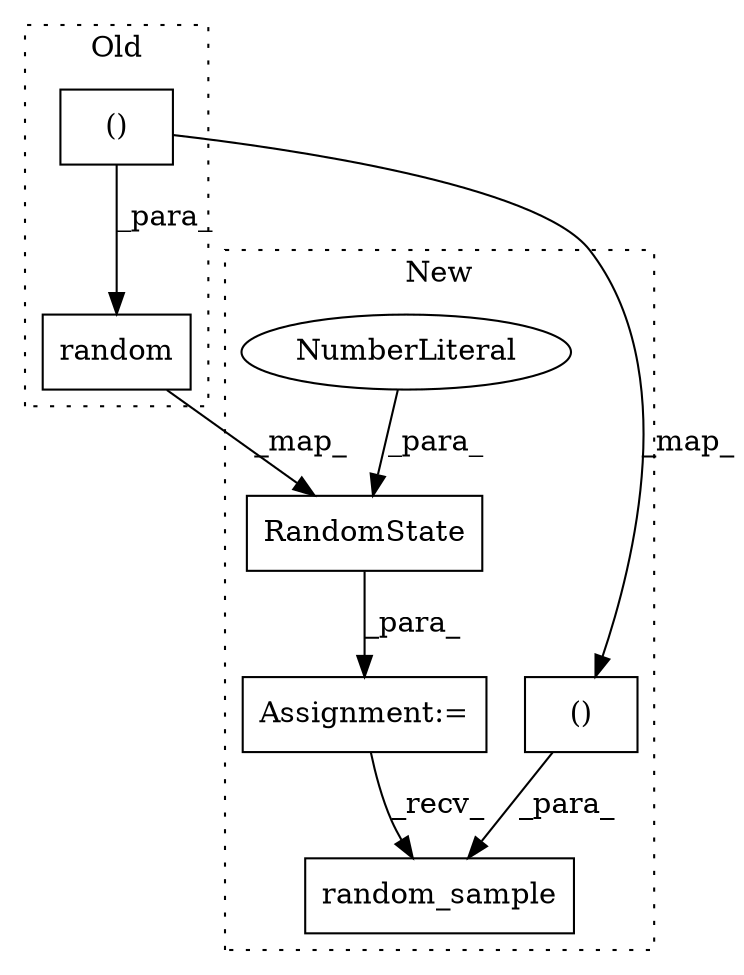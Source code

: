 digraph G {
subgraph cluster0 {
1 [label="random" a="32" s="7276,7334" l="12,2" shape="box"];
7 [label="()" a="106" s="7288" l="46" shape="box"];
label = "Old";
style="dotted";
}
subgraph cluster1 {
2 [label="RandomState" a="32" s="7274,7288" l="12,1" shape="box"];
3 [label="Assignment:=" a="7" s="7260" l="1" shape="box"];
4 [label="NumberLiteral" a="34" s="7286" l="2" shape="ellipse"];
5 [label="random_sample" a="32" s="7318,7383" l="19,2" shape="box"];
6 [label="()" a="106" s="7337" l="46" shape="box"];
label = "New";
style="dotted";
}
1 -> 2 [label="_map_"];
2 -> 3 [label="_para_"];
3 -> 5 [label="_recv_"];
4 -> 2 [label="_para_"];
6 -> 5 [label="_para_"];
7 -> 1 [label="_para_"];
7 -> 6 [label="_map_"];
}